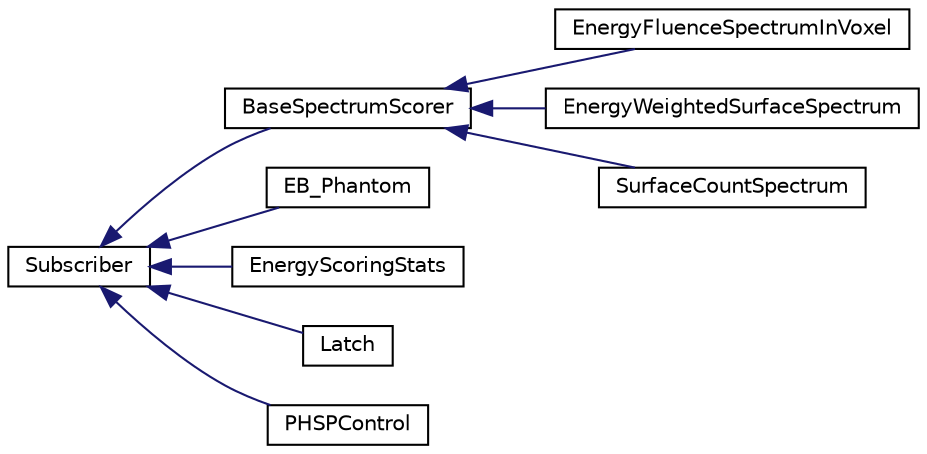digraph "Graphical Class Hierarchy"
{
  edge [fontname="Helvetica",fontsize="10",labelfontname="Helvetica",labelfontsize="10"];
  node [fontname="Helvetica",fontsize="10",shape=record];
  rankdir="LR";
  Node1 [label="Subscriber",height=0.2,width=0.4,color="black", fillcolor="white", style="filled",URL="$classSubscriber.html"];
  Node1 -> Node2 [dir="back",color="midnightblue",fontsize="10",style="solid",fontname="Helvetica"];
  Node2 [label="BaseSpectrumScorer",height=0.2,width=0.4,color="black", fillcolor="white", style="filled",URL="$classBaseSpectrumScorer.html",tooltip="abstract base class for scoring spectrum information "];
  Node2 -> Node3 [dir="back",color="midnightblue",fontsize="10",style="solid",fontname="Helvetica"];
  Node3 [label="EnergyFluenceSpectrumInVoxel",height=0.2,width=0.4,color="black", fillcolor="white", style="filled",URL="$classEnergyFluenceSpectrumInVoxel.html",tooltip="A class for scoring the energy weighted spectrum (normalized to total radiant energy) of particles on..."];
  Node2 -> Node4 [dir="back",color="midnightblue",fontsize="10",style="solid",fontname="Helvetica"];
  Node4 [label="EnergyWeightedSurfaceSpectrum",height=0.2,width=0.4,color="black", fillcolor="white", style="filled",URL="$classEnergyWeightedSurfaceSpectrum.html",tooltip="A class for scoring the energy weighted spectrum (normalized to total radiant energy) of particles on..."];
  Node2 -> Node5 [dir="back",color="midnightblue",fontsize="10",style="solid",fontname="Helvetica"];
  Node5 [label="SurfaceCountSpectrum",height=0.2,width=0.4,color="black", fillcolor="white", style="filled",URL="$classSurfaceCountSpectrum.html",tooltip="A class for scoring a histogram of the number of particles escaping a source geometry. "];
  Node1 -> Node6 [dir="back",color="midnightblue",fontsize="10",style="solid",fontname="Helvetica"];
  Node6 [label="EB_Phantom",height=0.2,width=0.4,color="black", fillcolor="white", style="filled",URL="$classEB__Phantom.html",tooltip="A class to represent a single phantom for scoring dose in egs_brachy. "];
  Node1 -> Node7 [dir="back",color="midnightblue",fontsize="10",style="solid",fontname="Helvetica"];
  Node7 [label="EnergyScoringStats",height=0.2,width=0.4,color="black", fillcolor="white", style="filled",URL="$classEnergyScoringStats.html",tooltip="a class to use for scoring information about total energy initialzed, escaping sources etc ..."];
  Node1 -> Node8 [dir="back",color="midnightblue",fontsize="10",style="solid",fontname="Helvetica"];
  Node8 [label="Latch",height=0.2,width=0.4,color="black", fillcolor="white", style="filled",URL="$classLatch.html",tooltip="A class for handling latch bits relevant to egs_brachy. The Latch class listens for particle events a..."];
  Node1 -> Node9 [dir="back",color="midnightblue",fontsize="10",style="solid",fontname="Helvetica"];
  Node9 [label="PHSPControl",height=0.2,width=0.4,color="black", fillcolor="white", style="filled",URL="$classPHSPControl.html"];
}
